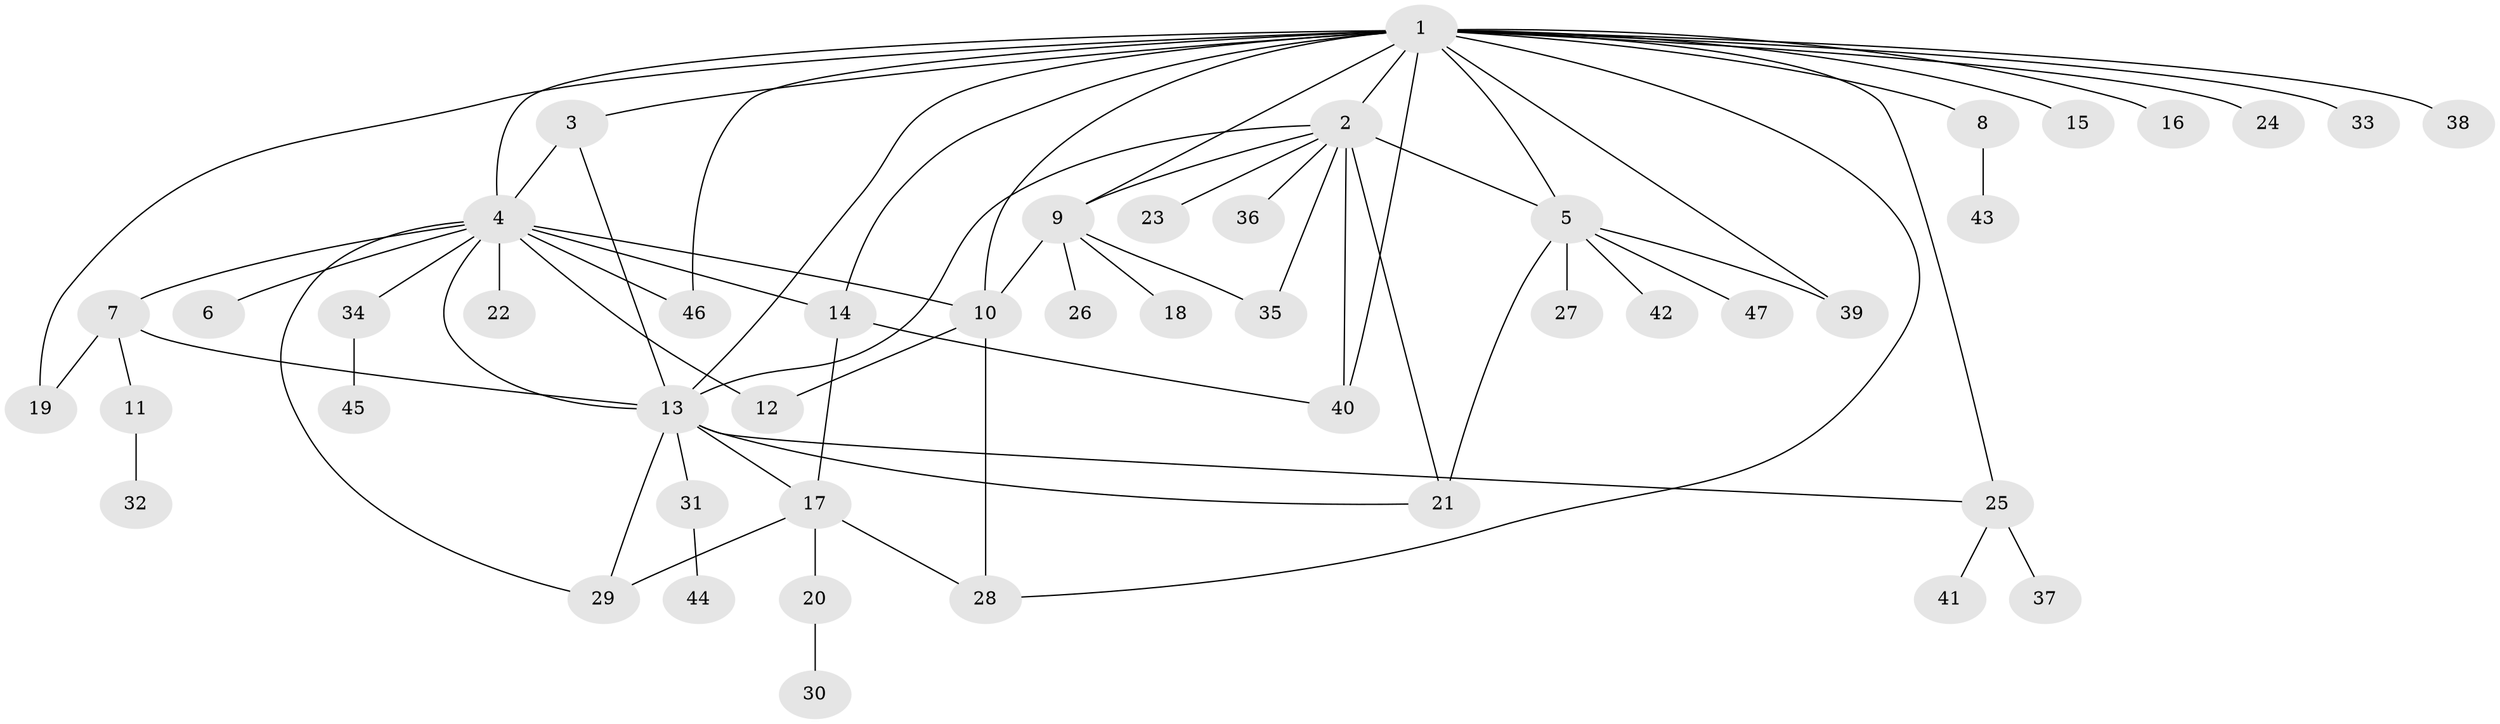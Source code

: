 // original degree distribution, {1: 0.43283582089552236, 26: 0.014925373134328358, 9: 0.014925373134328358, 4: 0.08955223880597014, 14: 0.014925373134328358, 7: 0.014925373134328358, 5: 0.04477611940298507, 2: 0.2537313432835821, 6: 0.029850746268656716, 3: 0.07462686567164178, 11: 0.014925373134328358}
// Generated by graph-tools (version 1.1) at 2025/50/03/04/25 22:50:05]
// undirected, 47 vertices, 71 edges
graph export_dot {
  node [color=gray90,style=filled];
  1;
  2;
  3;
  4;
  5;
  6;
  7;
  8;
  9;
  10;
  11;
  12;
  13;
  14;
  15;
  16;
  17;
  18;
  19;
  20;
  21;
  22;
  23;
  24;
  25;
  26;
  27;
  28;
  29;
  30;
  31;
  32;
  33;
  34;
  35;
  36;
  37;
  38;
  39;
  40;
  41;
  42;
  43;
  44;
  45;
  46;
  47;
  1 -- 2 [weight=2.0];
  1 -- 3 [weight=1.0];
  1 -- 4 [weight=2.0];
  1 -- 5 [weight=1.0];
  1 -- 8 [weight=1.0];
  1 -- 9 [weight=1.0];
  1 -- 10 [weight=1.0];
  1 -- 13 [weight=1.0];
  1 -- 14 [weight=1.0];
  1 -- 15 [weight=1.0];
  1 -- 16 [weight=1.0];
  1 -- 19 [weight=1.0];
  1 -- 24 [weight=1.0];
  1 -- 25 [weight=1.0];
  1 -- 28 [weight=1.0];
  1 -- 33 [weight=1.0];
  1 -- 38 [weight=1.0];
  1 -- 39 [weight=1.0];
  1 -- 40 [weight=1.0];
  1 -- 46 [weight=1.0];
  2 -- 5 [weight=1.0];
  2 -- 9 [weight=1.0];
  2 -- 13 [weight=1.0];
  2 -- 21 [weight=1.0];
  2 -- 23 [weight=1.0];
  2 -- 35 [weight=1.0];
  2 -- 36 [weight=1.0];
  2 -- 40 [weight=1.0];
  3 -- 4 [weight=1.0];
  3 -- 13 [weight=1.0];
  4 -- 6 [weight=1.0];
  4 -- 7 [weight=1.0];
  4 -- 10 [weight=1.0];
  4 -- 12 [weight=1.0];
  4 -- 13 [weight=2.0];
  4 -- 14 [weight=1.0];
  4 -- 22 [weight=1.0];
  4 -- 29 [weight=1.0];
  4 -- 34 [weight=1.0];
  4 -- 46 [weight=1.0];
  5 -- 21 [weight=1.0];
  5 -- 27 [weight=1.0];
  5 -- 39 [weight=1.0];
  5 -- 42 [weight=1.0];
  5 -- 47 [weight=1.0];
  7 -- 11 [weight=1.0];
  7 -- 13 [weight=1.0];
  7 -- 19 [weight=1.0];
  8 -- 43 [weight=1.0];
  9 -- 10 [weight=1.0];
  9 -- 18 [weight=1.0];
  9 -- 26 [weight=1.0];
  9 -- 35 [weight=1.0];
  10 -- 12 [weight=1.0];
  10 -- 28 [weight=1.0];
  11 -- 32 [weight=1.0];
  13 -- 17 [weight=1.0];
  13 -- 21 [weight=1.0];
  13 -- 25 [weight=1.0];
  13 -- 29 [weight=1.0];
  13 -- 31 [weight=1.0];
  14 -- 17 [weight=1.0];
  14 -- 40 [weight=1.0];
  17 -- 20 [weight=1.0];
  17 -- 28 [weight=1.0];
  17 -- 29 [weight=1.0];
  20 -- 30 [weight=1.0];
  25 -- 37 [weight=1.0];
  25 -- 41 [weight=1.0];
  31 -- 44 [weight=1.0];
  34 -- 45 [weight=1.0];
}

